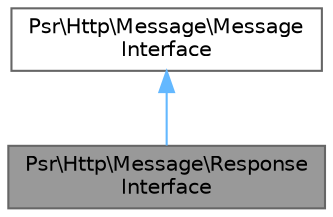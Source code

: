 digraph "Psr\Http\Message\ResponseInterface"
{
 // LATEX_PDF_SIZE
  bgcolor="transparent";
  edge [fontname=Helvetica,fontsize=10,labelfontname=Helvetica,labelfontsize=10];
  node [fontname=Helvetica,fontsize=10,shape=box,height=0.2,width=0.4];
  Node1 [id="Node000001",label="Psr\\Http\\Message\\Response\lInterface",height=0.2,width=0.4,color="gray40", fillcolor="grey60", style="filled", fontcolor="black",tooltip=" "];
  Node2 -> Node1 [id="edge1_Node000001_Node000002",dir="back",color="steelblue1",style="solid",tooltip=" "];
  Node2 [id="Node000002",label="Psr\\Http\\Message\\Message\lInterface",height=0.2,width=0.4,color="gray40", fillcolor="white", style="filled",URL="$interfacePsr_1_1Http_1_1Message_1_1MessageInterface.html",tooltip=" "];
}
